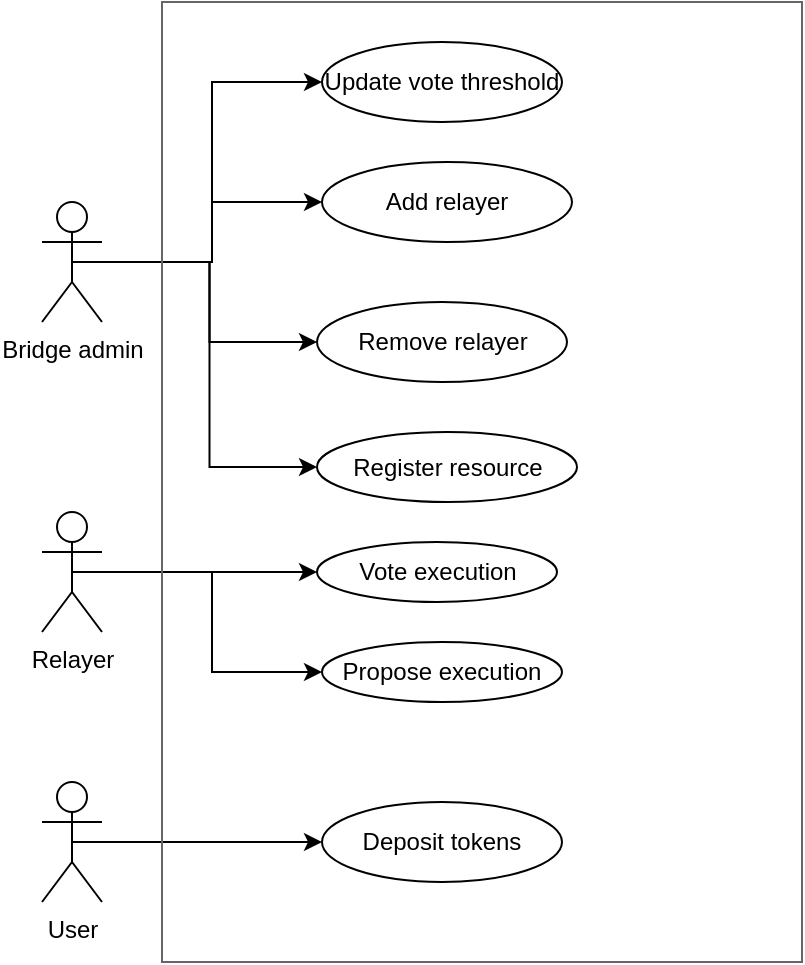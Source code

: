 <mxfile version="17.4.0" type="device"><diagram id="jfQ_YRUoqL_4px35d3Mv" name="Page-1"><mxGraphModel dx="1350" dy="756" grid="1" gridSize="10" guides="1" tooltips="1" connect="1" arrows="1" fold="1" page="1" pageScale="1" pageWidth="850" pageHeight="1100" math="0" shadow="0"><root><mxCell id="0"/><mxCell id="1" parent="0"/><mxCell id="5UqUCumog191mV7guMUp-18" style="edgeStyle=orthogonalEdgeStyle;rounded=0;orthogonalLoop=1;jettySize=auto;html=1;exitX=0.5;exitY=0.5;exitDx=0;exitDy=0;exitPerimeter=0;entryX=0;entryY=0.5;entryDx=0;entryDy=0;" edge="1" parent="1" source="5UqUCumog191mV7guMUp-1" target="5UqUCumog191mV7guMUp-10"><mxGeometry relative="1" as="geometry"/></mxCell><mxCell id="5UqUCumog191mV7guMUp-1" value="&lt;div&gt;User&lt;/div&gt;" style="shape=umlActor;verticalLabelPosition=bottom;verticalAlign=top;html=1;outlineConnect=0;" vertex="1" parent="1"><mxGeometry x="160" y="510" width="30" height="60" as="geometry"/></mxCell><mxCell id="5UqUCumog191mV7guMUp-21" style="edgeStyle=orthogonalEdgeStyle;rounded=0;orthogonalLoop=1;jettySize=auto;html=1;exitX=0.5;exitY=0.5;exitDx=0;exitDy=0;exitPerimeter=0;entryX=0;entryY=0.5;entryDx=0;entryDy=0;" edge="1" parent="1" source="5UqUCumog191mV7guMUp-2" target="5UqUCumog191mV7guMUp-20"><mxGeometry relative="1" as="geometry"/></mxCell><mxCell id="5UqUCumog191mV7guMUp-22" style="edgeStyle=orthogonalEdgeStyle;rounded=0;orthogonalLoop=1;jettySize=auto;html=1;exitX=0.5;exitY=0.5;exitDx=0;exitDy=0;exitPerimeter=0;entryX=0;entryY=0.5;entryDx=0;entryDy=0;" edge="1" parent="1" source="5UqUCumog191mV7guMUp-2" target="5UqUCumog191mV7guMUp-19"><mxGeometry relative="1" as="geometry"/></mxCell><mxCell id="5UqUCumog191mV7guMUp-2" value="&lt;div&gt;Relayer&lt;/div&gt;" style="shape=umlActor;verticalLabelPosition=bottom;verticalAlign=top;html=1;outlineConnect=0;" vertex="1" parent="1"><mxGeometry x="160" y="375" width="30" height="60" as="geometry"/></mxCell><mxCell id="5UqUCumog191mV7guMUp-13" style="edgeStyle=orthogonalEdgeStyle;rounded=0;orthogonalLoop=1;jettySize=auto;html=1;exitX=0.5;exitY=0.5;exitDx=0;exitDy=0;exitPerimeter=0;entryX=0;entryY=0.5;entryDx=0;entryDy=0;" edge="1" parent="1" source="5UqUCumog191mV7guMUp-3" target="5UqUCumog191mV7guMUp-8"><mxGeometry relative="1" as="geometry"/></mxCell><mxCell id="5UqUCumog191mV7guMUp-14" style="edgeStyle=orthogonalEdgeStyle;rounded=0;orthogonalLoop=1;jettySize=auto;html=1;exitX=0.5;exitY=0.5;exitDx=0;exitDy=0;exitPerimeter=0;entryX=0;entryY=0.5;entryDx=0;entryDy=0;" edge="1" parent="1" source="5UqUCumog191mV7guMUp-3" target="5UqUCumog191mV7guMUp-9"><mxGeometry relative="1" as="geometry"/></mxCell><mxCell id="5UqUCumog191mV7guMUp-16" style="edgeStyle=orthogonalEdgeStyle;rounded=0;orthogonalLoop=1;jettySize=auto;html=1;exitX=0.5;exitY=0.5;exitDx=0;exitDy=0;exitPerimeter=0;entryX=0;entryY=0.5;entryDx=0;entryDy=0;" edge="1" parent="1" source="5UqUCumog191mV7guMUp-3" target="5UqUCumog191mV7guMUp-7"><mxGeometry relative="1" as="geometry"/></mxCell><mxCell id="5UqUCumog191mV7guMUp-17" style="edgeStyle=orthogonalEdgeStyle;rounded=0;orthogonalLoop=1;jettySize=auto;html=1;exitX=0.5;exitY=0.5;exitDx=0;exitDy=0;exitPerimeter=0;entryX=0;entryY=0.5;entryDx=0;entryDy=0;" edge="1" parent="1" source="5UqUCumog191mV7guMUp-3" target="5UqUCumog191mV7guMUp-11"><mxGeometry relative="1" as="geometry"/></mxCell><mxCell id="5UqUCumog191mV7guMUp-3" value="&lt;div&gt;Bridge admin&lt;/div&gt;" style="shape=umlActor;verticalLabelPosition=bottom;verticalAlign=top;html=1;outlineConnect=0;" vertex="1" parent="1"><mxGeometry x="160" y="220" width="30" height="60" as="geometry"/></mxCell><mxCell id="5UqUCumog191mV7guMUp-6" value="" style="rounded=0;whiteSpace=wrap;html=1;fillColor=none;fontColor=#333333;strokeColor=#666666;" vertex="1" parent="1"><mxGeometry x="220" y="120" width="320" height="480" as="geometry"/></mxCell><mxCell id="5UqUCumog191mV7guMUp-7" value="Update vote threshold" style="ellipse;whiteSpace=wrap;html=1;" vertex="1" parent="1"><mxGeometry x="300" y="140" width="120" height="40" as="geometry"/></mxCell><mxCell id="5UqUCumog191mV7guMUp-8" value="&lt;div&gt;Add relayer&lt;/div&gt;" style="ellipse;whiteSpace=wrap;html=1;" vertex="1" parent="1"><mxGeometry x="300" y="200" width="125" height="40" as="geometry"/></mxCell><mxCell id="5UqUCumog191mV7guMUp-9" value="Remove relayer" style="ellipse;whiteSpace=wrap;html=1;" vertex="1" parent="1"><mxGeometry x="297.5" y="270" width="125" height="40" as="geometry"/></mxCell><mxCell id="5UqUCumog191mV7guMUp-10" value="&lt;div&gt;Deposit tokens&lt;/div&gt;" style="ellipse;whiteSpace=wrap;html=1;" vertex="1" parent="1"><mxGeometry x="300" y="520" width="120" height="40" as="geometry"/></mxCell><mxCell id="5UqUCumog191mV7guMUp-11" value="&lt;div&gt;Register resource&lt;/div&gt;" style="ellipse;whiteSpace=wrap;html=1;" vertex="1" parent="1"><mxGeometry x="297.5" y="335" width="130" height="35" as="geometry"/></mxCell><mxCell id="5UqUCumog191mV7guMUp-19" value="&lt;div&gt;Propose execution&lt;/div&gt;" style="ellipse;whiteSpace=wrap;html=1;fillColor=none;" vertex="1" parent="1"><mxGeometry x="300" y="440" width="120" height="30" as="geometry"/></mxCell><mxCell id="5UqUCumog191mV7guMUp-20" value="&lt;div&gt;Vote execution&lt;/div&gt;" style="ellipse;whiteSpace=wrap;html=1;fillColor=none;" vertex="1" parent="1"><mxGeometry x="297.5" y="390" width="120" height="30" as="geometry"/></mxCell></root></mxGraphModel></diagram></mxfile>